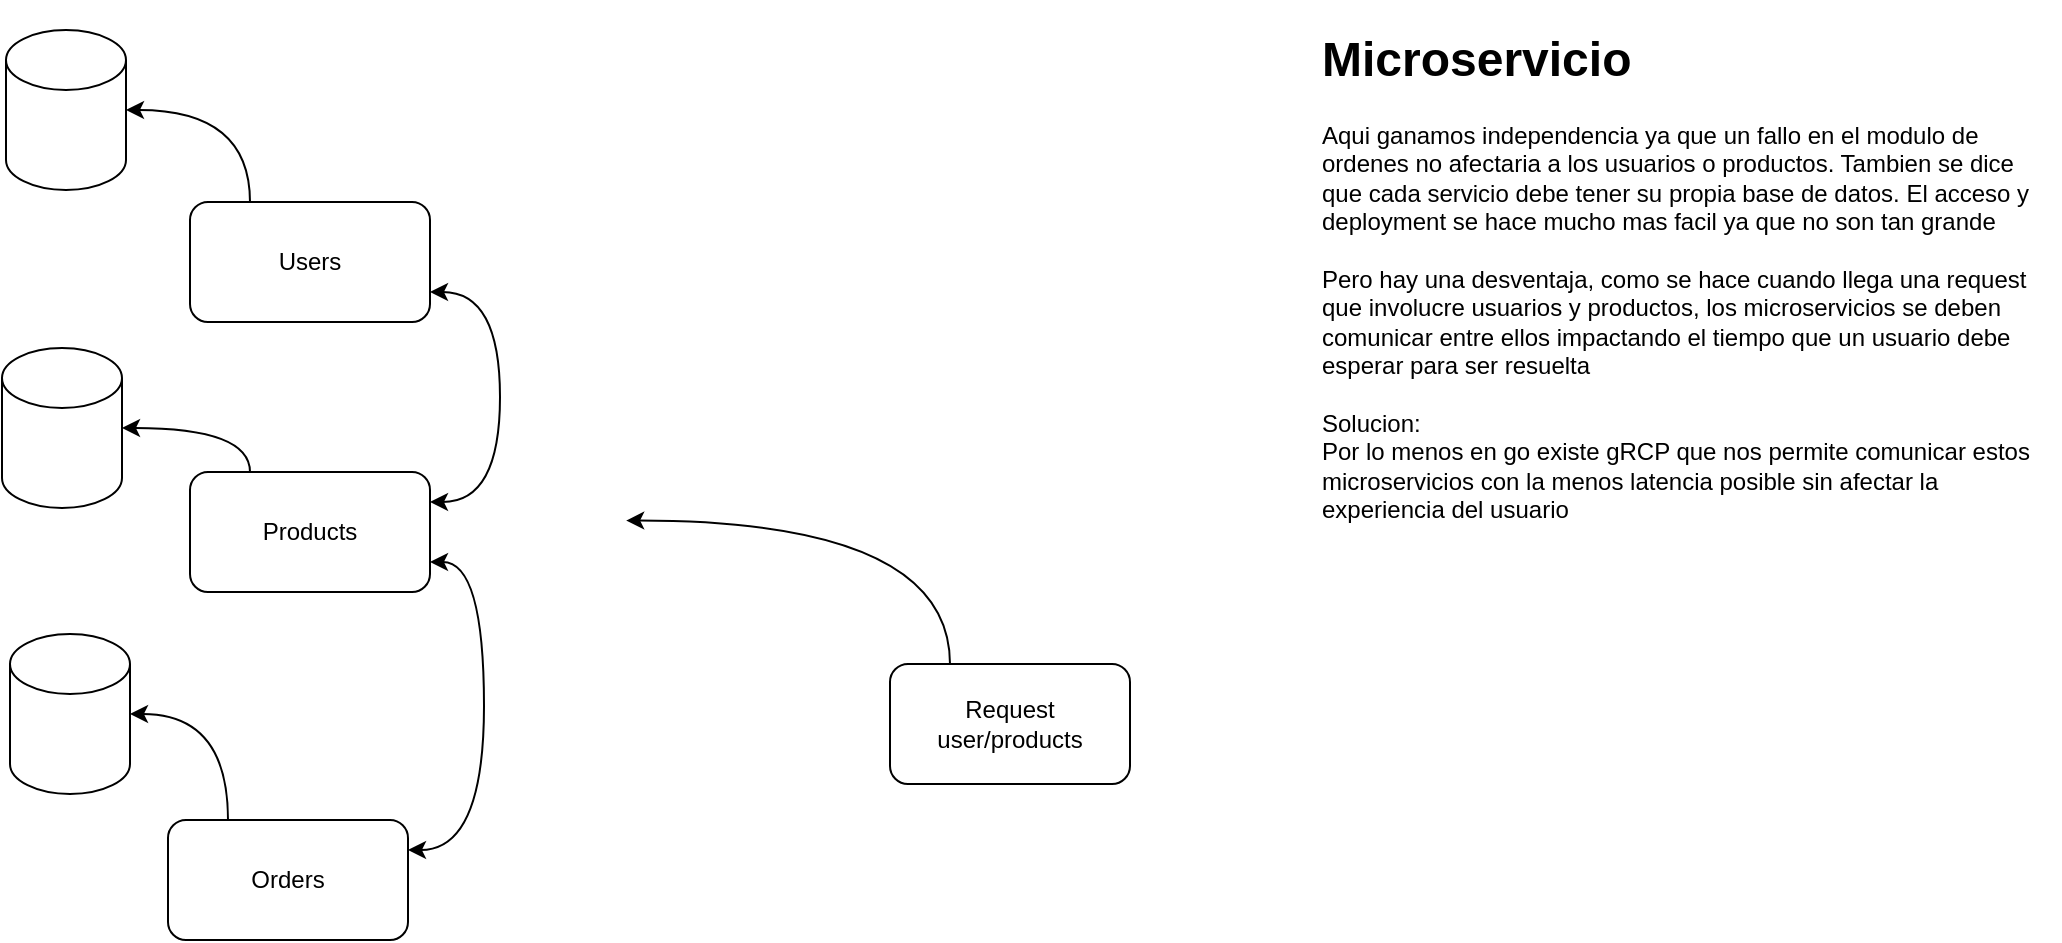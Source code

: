 <mxfile>
    <diagram id="ItRHlW4gtS_pwK5xgU6L" name="Page-1">
        <mxGraphModel dx="1235" dy="1395" grid="0" gridSize="10" guides="1" tooltips="1" connect="1" arrows="1" fold="1" page="1" pageScale="1" pageWidth="1100" pageHeight="850" math="0" shadow="0">
            <root>
                <mxCell id="0"/>
                <mxCell id="1" parent="0"/>
                <mxCell id="8" style="edgeStyle=orthogonalEdgeStyle;html=1;exitX=0.25;exitY=0;exitDx=0;exitDy=0;entryX=1;entryY=0.5;entryDx=0;entryDy=0;entryPerimeter=0;curved=1;" parent="1" source="2" target="5" edge="1">
                    <mxGeometry relative="1" as="geometry"/>
                </mxCell>
                <mxCell id="14" style="edgeStyle=orthogonalEdgeStyle;curved=1;html=1;exitX=1;exitY=0.75;exitDx=0;exitDy=0;entryX=1;entryY=0.25;entryDx=0;entryDy=0;startArrow=classic;startFill=1;" parent="1" source="2" target="3" edge="1">
                    <mxGeometry relative="1" as="geometry">
                        <Array as="points">
                            <mxPoint x="280" y="164"/>
                            <mxPoint x="280" y="269"/>
                        </Array>
                    </mxGeometry>
                </mxCell>
                <mxCell id="2" value="Users" style="rounded=1;whiteSpace=wrap;html=1;" parent="1" vertex="1">
                    <mxGeometry x="125" y="119" width="120" height="60" as="geometry"/>
                </mxCell>
                <mxCell id="9" style="edgeStyle=orthogonalEdgeStyle;curved=1;html=1;exitX=0.25;exitY=0;exitDx=0;exitDy=0;entryX=1;entryY=0.5;entryDx=0;entryDy=0;entryPerimeter=0;" parent="1" source="3" target="6" edge="1">
                    <mxGeometry relative="1" as="geometry"/>
                </mxCell>
                <mxCell id="15" style="edgeStyle=orthogonalEdgeStyle;curved=1;html=1;exitX=1;exitY=0.75;exitDx=0;exitDy=0;entryX=1;entryY=0.25;entryDx=0;entryDy=0;startArrow=classic;startFill=1;" parent="1" source="3" target="4" edge="1">
                    <mxGeometry relative="1" as="geometry">
                        <Array as="points">
                            <mxPoint x="272" y="299"/>
                            <mxPoint x="272" y="443"/>
                        </Array>
                    </mxGeometry>
                </mxCell>
                <mxCell id="3" value="Products" style="rounded=1;whiteSpace=wrap;html=1;" parent="1" vertex="1">
                    <mxGeometry x="125" y="254" width="120" height="60" as="geometry"/>
                </mxCell>
                <mxCell id="10" style="edgeStyle=orthogonalEdgeStyle;curved=1;html=1;exitX=0.25;exitY=0;exitDx=0;exitDy=0;entryX=1;entryY=0.5;entryDx=0;entryDy=0;entryPerimeter=0;" parent="1" source="4" target="7" edge="1">
                    <mxGeometry relative="1" as="geometry"/>
                </mxCell>
                <mxCell id="4" value="Orders" style="rounded=1;whiteSpace=wrap;html=1;" parent="1" vertex="1">
                    <mxGeometry x="114" y="428" width="120" height="60" as="geometry"/>
                </mxCell>
                <mxCell id="5" value="" style="shape=cylinder3;whiteSpace=wrap;html=1;boundedLbl=1;backgroundOutline=1;size=15;" parent="1" vertex="1">
                    <mxGeometry x="33" y="33" width="60" height="80" as="geometry"/>
                </mxCell>
                <mxCell id="6" value="" style="shape=cylinder3;whiteSpace=wrap;html=1;boundedLbl=1;backgroundOutline=1;size=15;" parent="1" vertex="1">
                    <mxGeometry x="31" y="192" width="60" height="80" as="geometry"/>
                </mxCell>
                <mxCell id="7" value="" style="shape=cylinder3;whiteSpace=wrap;html=1;boundedLbl=1;backgroundOutline=1;size=15;" parent="1" vertex="1">
                    <mxGeometry x="35" y="335" width="60" height="80" as="geometry"/>
                </mxCell>
                <mxCell id="11" value="&lt;h1&gt;Microservicio&lt;br&gt;&lt;/h1&gt;&lt;div&gt;Aqui ganamos independencia ya que un fallo en el modulo de ordenes no afectaria a los usuarios o productos. Tambien se dice que cada servicio debe tener su propia base de datos. El acceso y deployment se hace mucho mas facil ya que no son tan grande&lt;br&gt;&lt;br&gt;Pero hay una desventaja, como se hace cuando llega una request que involucre usuarios y productos, los microservicios se deben comunicar entre ellos impactando el tiempo que un usuario debe esperar para ser resuelta&lt;/div&gt;&lt;div&gt;&lt;br&gt;&lt;/div&gt;&lt;div&gt;Solucion:&amp;nbsp;&lt;/div&gt;&lt;div&gt;Por lo menos en go existe gRCP que nos permite comunicar estos microservicios con la menos latencia posible sin afectar la experiencia del usuario&lt;/div&gt;" style="text;html=1;strokeColor=none;fillColor=none;spacing=5;spacingTop=-20;whiteSpace=wrap;overflow=hidden;rounded=0;" parent="1" vertex="1">
                    <mxGeometry x="686" y="28" width="374" height="265" as="geometry"/>
                </mxCell>
                <mxCell id="13" style="edgeStyle=orthogonalEdgeStyle;curved=1;html=1;exitX=0.25;exitY=0;exitDx=0;exitDy=0;" parent="1" source="12" edge="1">
                    <mxGeometry relative="1" as="geometry">
                        <mxPoint x="343.091" y="278.273" as="targetPoint"/>
                        <Array as="points">
                            <mxPoint x="505" y="278"/>
                        </Array>
                    </mxGeometry>
                </mxCell>
                <mxCell id="12" value="Request user/products" style="rounded=1;whiteSpace=wrap;html=1;" parent="1" vertex="1">
                    <mxGeometry x="475" y="350" width="120" height="60" as="geometry"/>
                </mxCell>
            </root>
        </mxGraphModel>
    </diagram>
</mxfile>